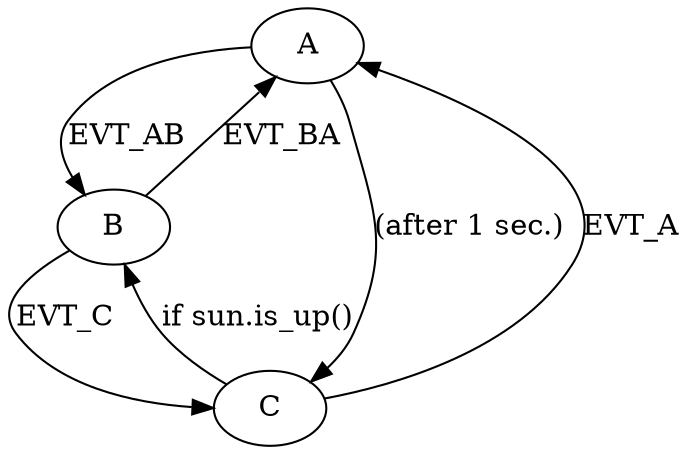 digraph {
	A
	B
	A -> B [label=EVT_AB]
	A
	C
	A -> C [label="(after 1 sec.)"]
	B
	C
	B -> C [label=EVT_C]
	B
	A
	B -> A [label=EVT_BA]
	C
	A
	C -> A [label=EVT_A]
	C
	B
	C -> B [label="if sun.is_up()"]
}
